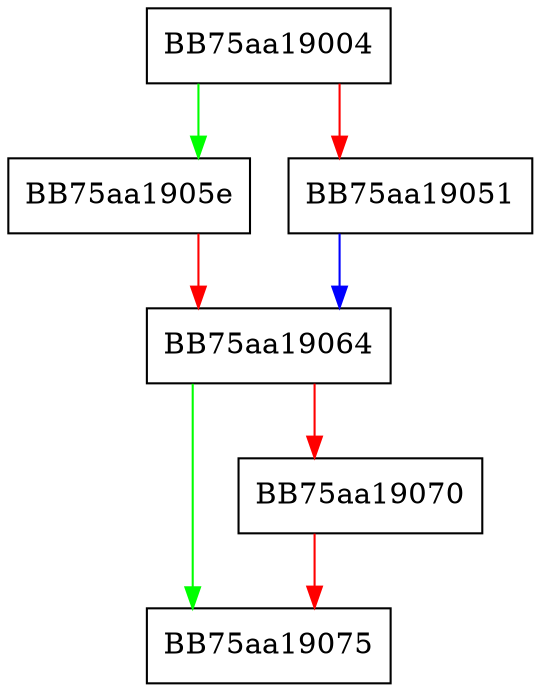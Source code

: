 digraph pe_unregister_breakpoint {
  node [shape="box"];
  graph [splines=ortho];
  BB75aa19004 -> BB75aa1905e [color="green"];
  BB75aa19004 -> BB75aa19051 [color="red"];
  BB75aa19051 -> BB75aa19064 [color="blue"];
  BB75aa1905e -> BB75aa19064 [color="red"];
  BB75aa19064 -> BB75aa19075 [color="green"];
  BB75aa19064 -> BB75aa19070 [color="red"];
  BB75aa19070 -> BB75aa19075 [color="red"];
}